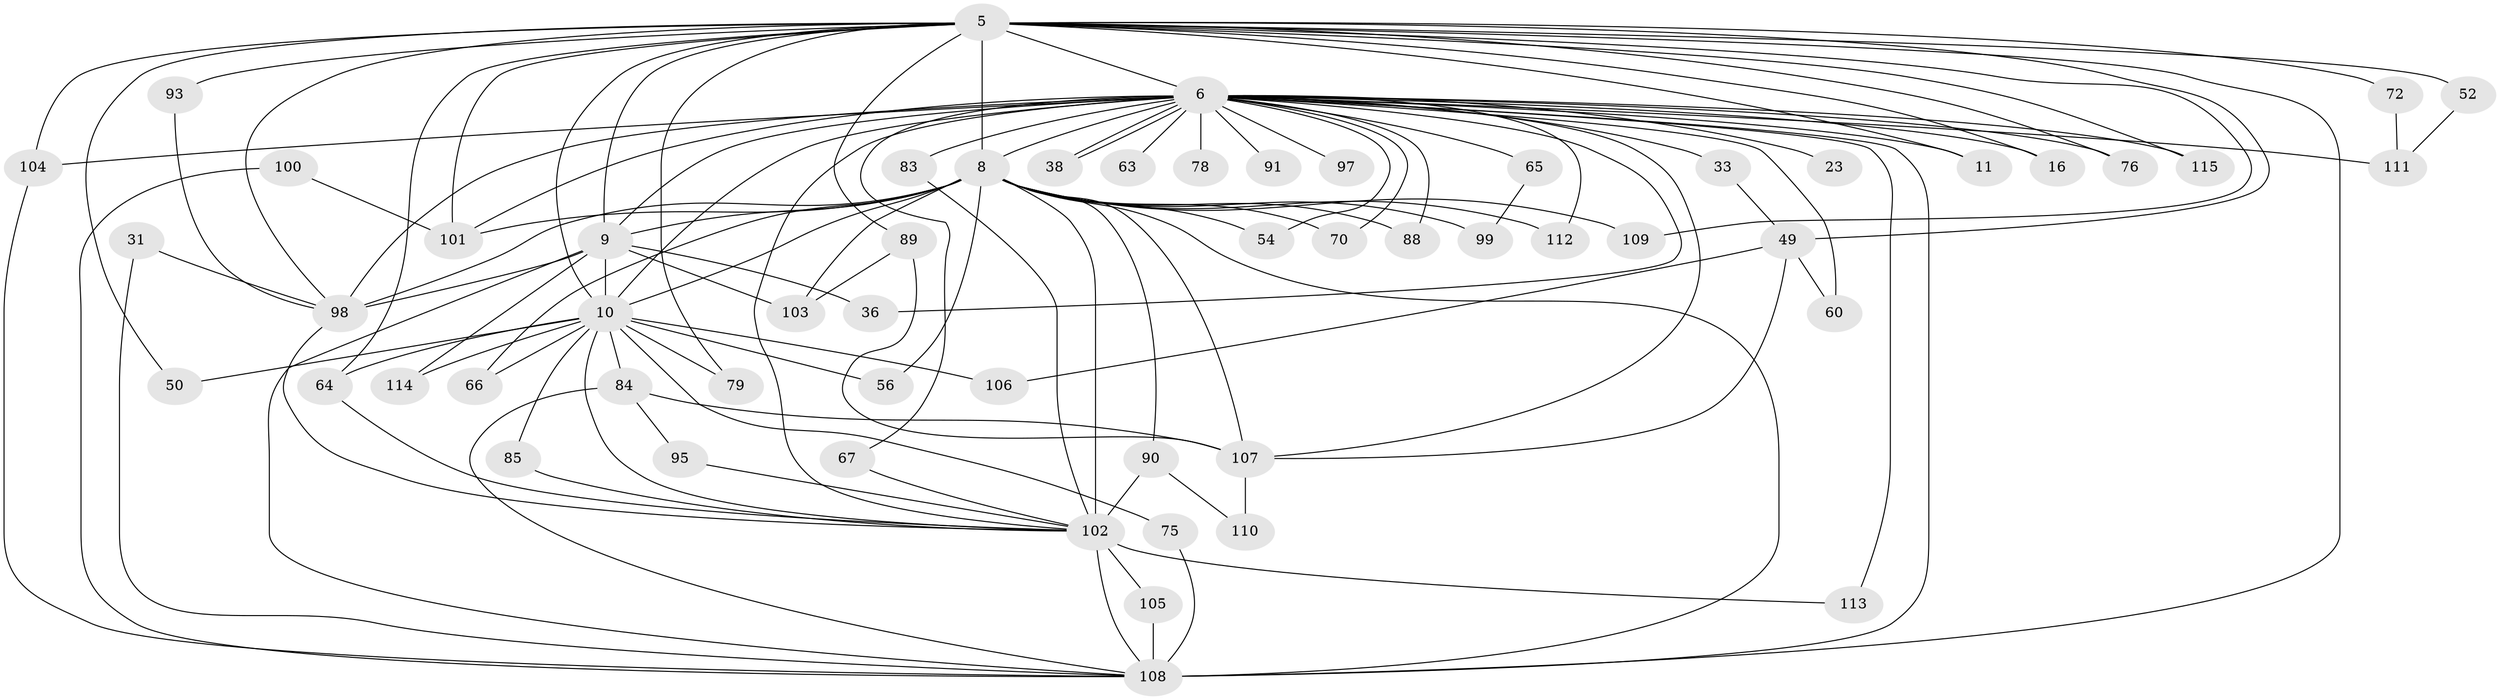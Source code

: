 // original degree distribution, {22: 0.008695652173913044, 24: 0.008695652173913044, 16: 0.008695652173913044, 38: 0.008695652173913044, 20: 0.008695652173913044, 35: 0.008695652173913044, 11: 0.008695652173913044, 18: 0.008695652173913044, 13: 0.017391304347826087, 14: 0.008695652173913044, 2: 0.5217391304347826, 4: 0.10434782608695652, 3: 0.2, 5: 0.05217391304347826, 7: 0.008695652173913044, 6: 0.017391304347826087}
// Generated by graph-tools (version 1.1) at 2025/45/03/09/25 04:45:29]
// undirected, 57 vertices, 119 edges
graph export_dot {
graph [start="1"]
  node [color=gray90,style=filled];
  5 [super="+1"];
  6 [super="+4"];
  8 [super="+2"];
  9 [super="+7"];
  10 [super="+3"];
  11;
  16;
  23 [super="+19"];
  31;
  33;
  36;
  38;
  49 [super="+28"];
  50;
  52;
  54 [super="+30"];
  56 [super="+37"];
  60;
  63;
  64 [super="+55"];
  65 [super="+21+27"];
  66 [super="+42"];
  67;
  70;
  72;
  75;
  76;
  78;
  79 [super="+62"];
  83 [super="+46"];
  84;
  85;
  88;
  89 [super="+87"];
  90 [super="+43"];
  91 [super="+74"];
  93;
  95;
  97;
  98 [super="+15+82+59+80"];
  99;
  100;
  101 [super="+24+94+53"];
  102 [super="+96+92+61"];
  103 [super="+32"];
  104 [super="+22"];
  105;
  106;
  107 [super="+86"];
  108 [super="+51+58+69"];
  109;
  110;
  111 [super="+57"];
  112;
  113;
  114;
  115;
  5 -- 6 [weight=4];
  5 -- 8 [weight=4];
  5 -- 9 [weight=4];
  5 -- 10 [weight=4];
  5 -- 11;
  5 -- 64;
  5 -- 72;
  5 -- 115;
  5 -- 76;
  5 -- 16;
  5 -- 89;
  5 -- 93;
  5 -- 101 [weight=3];
  5 -- 104 [weight=2];
  5 -- 109;
  5 -- 49 [weight=3];
  5 -- 50;
  5 -- 52;
  5 -- 79;
  5 -- 98;
  5 -- 108 [weight=2];
  6 -- 8 [weight=4];
  6 -- 9 [weight=4];
  6 -- 10 [weight=4];
  6 -- 11;
  6 -- 36;
  6 -- 38;
  6 -- 38;
  6 -- 54 [weight=2];
  6 -- 60;
  6 -- 70;
  6 -- 76;
  6 -- 78 [weight=2];
  6 -- 91 [weight=3];
  6 -- 97 [weight=2];
  6 -- 113;
  6 -- 115;
  6 -- 65 [weight=4];
  6 -- 67;
  6 -- 16;
  6 -- 83 [weight=3];
  6 -- 23 [weight=2];
  6 -- 88;
  6 -- 33;
  6 -- 101 [weight=3];
  6 -- 107 [weight=2];
  6 -- 111 [weight=3];
  6 -- 112;
  6 -- 63;
  6 -- 104 [weight=2];
  6 -- 98 [weight=4];
  6 -- 102;
  6 -- 108 [weight=4];
  8 -- 9 [weight=4];
  8 -- 10 [weight=4];
  8 -- 99;
  8 -- 109;
  8 -- 112;
  8 -- 90;
  8 -- 66;
  8 -- 70;
  8 -- 88;
  8 -- 102 [weight=8];
  8 -- 56 [weight=2];
  8 -- 103;
  8 -- 54;
  8 -- 101;
  8 -- 98 [weight=2];
  8 -- 108;
  8 -- 107;
  9 -- 10 [weight=4];
  9 -- 36;
  9 -- 103 [weight=2];
  9 -- 114;
  9 -- 98;
  9 -- 108;
  10 -- 50;
  10 -- 66 [weight=2];
  10 -- 75;
  10 -- 106;
  10 -- 79;
  10 -- 114;
  10 -- 84;
  10 -- 85;
  10 -- 56;
  10 -- 64;
  10 -- 102;
  31 -- 98;
  31 -- 108;
  33 -- 49;
  49 -- 106;
  49 -- 60;
  49 -- 107;
  52 -- 111;
  64 -- 102;
  65 -- 99;
  67 -- 102;
  72 -- 111;
  75 -- 108;
  83 -- 102;
  84 -- 95;
  84 -- 108;
  84 -- 107;
  85 -- 102;
  89 -- 103;
  89 -- 107;
  90 -- 110;
  90 -- 102 [weight=2];
  93 -- 98;
  95 -- 102;
  98 -- 102 [weight=2];
  100 -- 101;
  100 -- 108;
  102 -- 105;
  102 -- 108 [weight=3];
  102 -- 113;
  104 -- 108;
  105 -- 108;
  107 -- 110;
}
